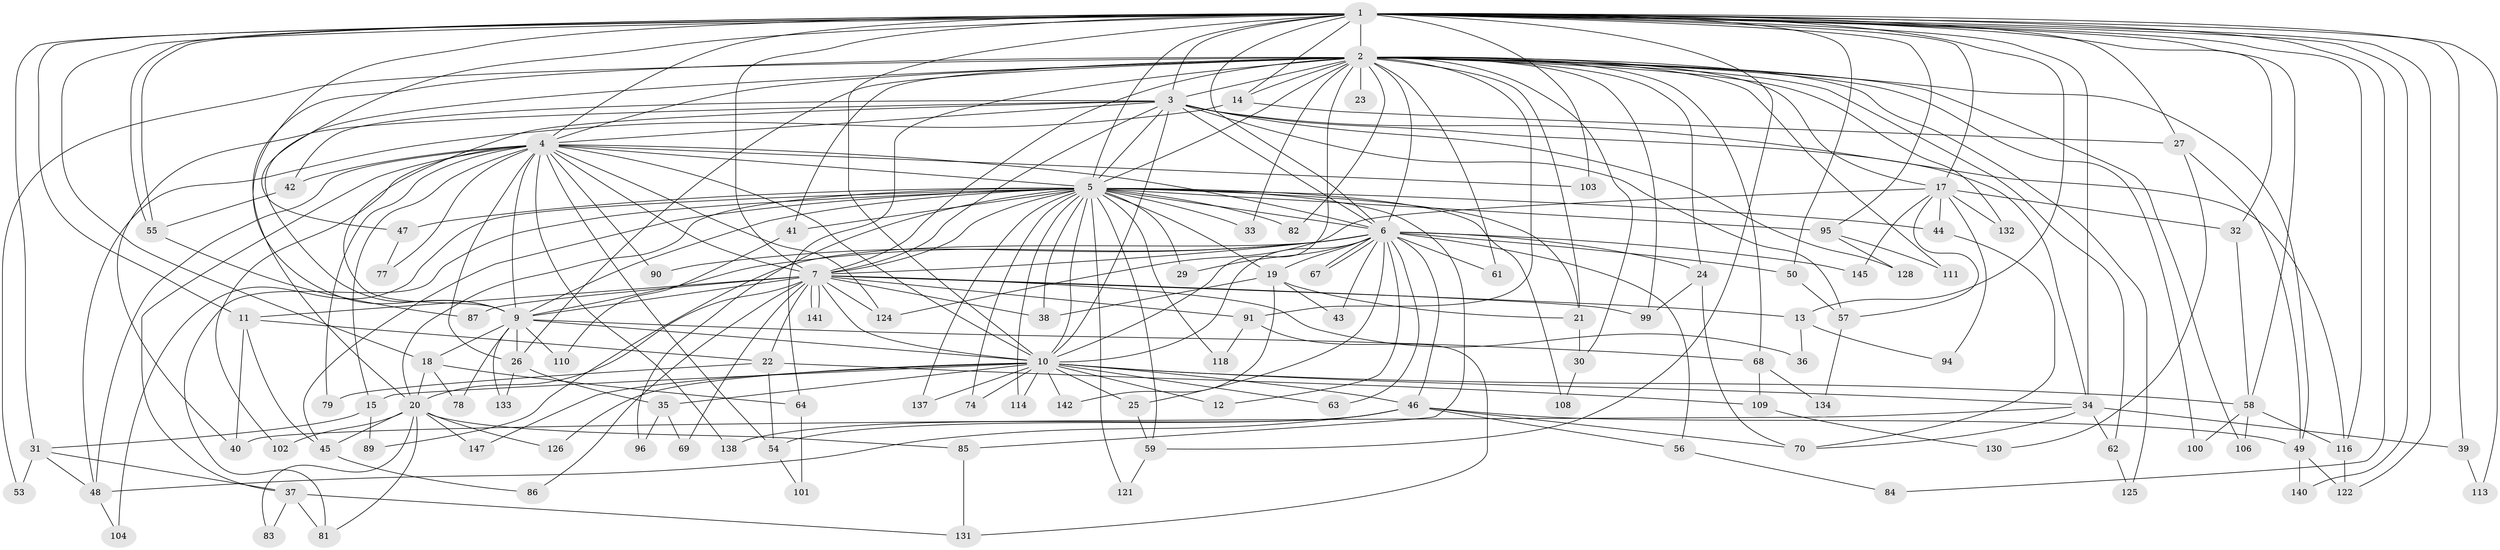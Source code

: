 // original degree distribution, {33: 0.013513513513513514, 14: 0.006756756756756757, 15: 0.013513513513513514, 24: 0.02027027027027027, 32: 0.006756756756756757, 26: 0.006756756756756757, 5: 0.05405405405405406, 2: 0.527027027027027, 4: 0.1554054054054054, 6: 0.013513513513513514, 9: 0.013513513513513514, 7: 0.006756756756756757, 3: 0.1554054054054054, 8: 0.006756756756756757}
// Generated by graph-tools (version 1.1) at 2025/11/02/27/25 16:11:00]
// undirected, 112 vertices, 265 edges
graph export_dot {
graph [start="1"]
  node [color=gray90,style=filled];
  1 [super="+28"];
  2 [super="+8"];
  3 [super="+60"];
  4 [super="+143"];
  5 [super="+16"];
  6 [super="+139"];
  7 [super="+115"];
  9 [super="+129"];
  10 [super="+66"];
  11;
  12;
  13;
  14;
  15;
  17 [super="+92"];
  18 [super="+88"];
  19 [super="+71"];
  20 [super="+52"];
  21 [super="+135"];
  22;
  23;
  24;
  25;
  26 [super="+97"];
  27;
  29;
  30;
  31 [super="+80"];
  32;
  33;
  34 [super="+51"];
  35;
  36;
  37;
  38 [super="+73"];
  39;
  40 [super="+72"];
  41 [super="+98"];
  42;
  43;
  44;
  45 [super="+75"];
  46 [super="+107"];
  47;
  48 [super="+76"];
  49 [super="+120"];
  50;
  53;
  54 [super="+93"];
  55 [super="+112"];
  56;
  57;
  58 [super="+117"];
  59 [super="+65"];
  61;
  62;
  63;
  64 [super="+105"];
  67;
  68;
  69;
  70 [super="+123"];
  74;
  77;
  78;
  79;
  81 [super="+136"];
  82;
  83;
  84;
  85 [super="+148"];
  86;
  87;
  89;
  90;
  91;
  94;
  95;
  96;
  99 [super="+119"];
  100;
  101;
  102;
  103;
  104;
  106;
  108;
  109;
  110;
  111;
  113;
  114;
  116 [super="+127"];
  118;
  121;
  122 [super="+146"];
  124 [super="+144"];
  125;
  126;
  128;
  130;
  131;
  132;
  133;
  134;
  137;
  138;
  140;
  141;
  142;
  145;
  147;
  1 -- 2 [weight=2];
  1 -- 3;
  1 -- 4;
  1 -- 5;
  1 -- 6;
  1 -- 7 [weight=2];
  1 -- 9;
  1 -- 10 [weight=2];
  1 -- 11;
  1 -- 13;
  1 -- 14;
  1 -- 17 [weight=2];
  1 -- 18;
  1 -- 27;
  1 -- 31;
  1 -- 32;
  1 -- 34;
  1 -- 39;
  1 -- 47;
  1 -- 50;
  1 -- 55;
  1 -- 55;
  1 -- 58;
  1 -- 59;
  1 -- 84;
  1 -- 95;
  1 -- 103;
  1 -- 113;
  1 -- 140;
  1 -- 122;
  1 -- 116;
  2 -- 3 [weight=2];
  2 -- 4 [weight=2];
  2 -- 5 [weight=3];
  2 -- 6 [weight=3];
  2 -- 7 [weight=2];
  2 -- 9 [weight=2];
  2 -- 10 [weight=2];
  2 -- 14;
  2 -- 49;
  2 -- 64 [weight=2];
  2 -- 68;
  2 -- 106;
  2 -- 132;
  2 -- 17;
  2 -- 20;
  2 -- 21;
  2 -- 23;
  2 -- 24;
  2 -- 26;
  2 -- 30;
  2 -- 33;
  2 -- 41;
  2 -- 53;
  2 -- 61;
  2 -- 62;
  2 -- 82;
  2 -- 91;
  2 -- 99 [weight=2];
  2 -- 100;
  2 -- 111;
  2 -- 125;
  3 -- 4;
  3 -- 5;
  3 -- 6;
  3 -- 7;
  3 -- 9;
  3 -- 10;
  3 -- 40;
  3 -- 42;
  3 -- 116;
  3 -- 128;
  3 -- 57;
  3 -- 34;
  4 -- 5 [weight=2];
  4 -- 6;
  4 -- 7;
  4 -- 9;
  4 -- 10;
  4 -- 15;
  4 -- 26 [weight=2];
  4 -- 37;
  4 -- 42;
  4 -- 54;
  4 -- 77;
  4 -- 79;
  4 -- 90;
  4 -- 102;
  4 -- 103;
  4 -- 124;
  4 -- 138;
  4 -- 48;
  5 -- 6;
  5 -- 7;
  5 -- 9;
  5 -- 10;
  5 -- 29;
  5 -- 33;
  5 -- 41 [weight=2];
  5 -- 45;
  5 -- 47;
  5 -- 82;
  5 -- 85;
  5 -- 95;
  5 -- 96;
  5 -- 104;
  5 -- 108;
  5 -- 118;
  5 -- 121;
  5 -- 137;
  5 -- 19 [weight=2];
  5 -- 38;
  5 -- 114;
  5 -- 74;
  5 -- 44;
  5 -- 20;
  5 -- 59;
  5 -- 21;
  5 -- 81;
  6 -- 7;
  6 -- 9;
  6 -- 10;
  6 -- 12;
  6 -- 19;
  6 -- 24;
  6 -- 25;
  6 -- 29;
  6 -- 43;
  6 -- 46;
  6 -- 50;
  6 -- 56;
  6 -- 61;
  6 -- 63;
  6 -- 67;
  6 -- 67;
  6 -- 89;
  6 -- 90;
  6 -- 145;
  7 -- 9;
  7 -- 10;
  7 -- 11;
  7 -- 13;
  7 -- 20;
  7 -- 22;
  7 -- 36;
  7 -- 38;
  7 -- 69;
  7 -- 86;
  7 -- 87;
  7 -- 91;
  7 -- 124;
  7 -- 141;
  7 -- 141;
  7 -- 99;
  9 -- 10;
  9 -- 18;
  9 -- 68;
  9 -- 78;
  9 -- 110;
  9 -- 133;
  9 -- 26;
  10 -- 12;
  10 -- 15;
  10 -- 25;
  10 -- 34;
  10 -- 35;
  10 -- 46;
  10 -- 63;
  10 -- 74;
  10 -- 114;
  10 -- 126;
  10 -- 137;
  10 -- 142;
  10 -- 147;
  10 -- 58;
  11 -- 22;
  11 -- 40;
  11 -- 45;
  13 -- 36;
  13 -- 94;
  14 -- 27;
  14 -- 48;
  15 -- 31;
  15 -- 89;
  17 -- 32;
  17 -- 44;
  17 -- 57;
  17 -- 94;
  17 -- 145;
  17 -- 132;
  17 -- 124;
  18 -- 78;
  18 -- 20;
  18 -- 64;
  19 -- 21;
  19 -- 38;
  19 -- 43;
  19 -- 142;
  20 -- 81;
  20 -- 83;
  20 -- 126;
  20 -- 147;
  20 -- 85;
  20 -- 102;
  20 -- 45;
  21 -- 30;
  22 -- 79;
  22 -- 109;
  22 -- 54;
  24 -- 70;
  24 -- 99;
  25 -- 59;
  26 -- 35;
  26 -- 133;
  27 -- 49;
  27 -- 130;
  30 -- 108;
  31 -- 37;
  31 -- 53;
  31 -- 48;
  32 -- 58;
  34 -- 39;
  34 -- 62;
  34 -- 70;
  34 -- 40;
  35 -- 69;
  35 -- 96;
  37 -- 81;
  37 -- 83;
  37 -- 131;
  39 -- 113;
  41 -- 110;
  42 -- 55;
  44 -- 70;
  45 -- 86;
  46 -- 48;
  46 -- 54;
  46 -- 56;
  46 -- 138;
  46 -- 70;
  46 -- 49;
  47 -- 77;
  48 -- 104;
  49 -- 140;
  49 -- 122;
  50 -- 57;
  54 -- 101;
  55 -- 87;
  56 -- 84;
  57 -- 134;
  58 -- 100;
  58 -- 106;
  58 -- 116;
  59 -- 121;
  62 -- 125;
  64 -- 101;
  68 -- 109;
  68 -- 134;
  85 -- 131;
  91 -- 118;
  91 -- 131;
  95 -- 111;
  95 -- 128;
  109 -- 130;
  116 -- 122;
}
